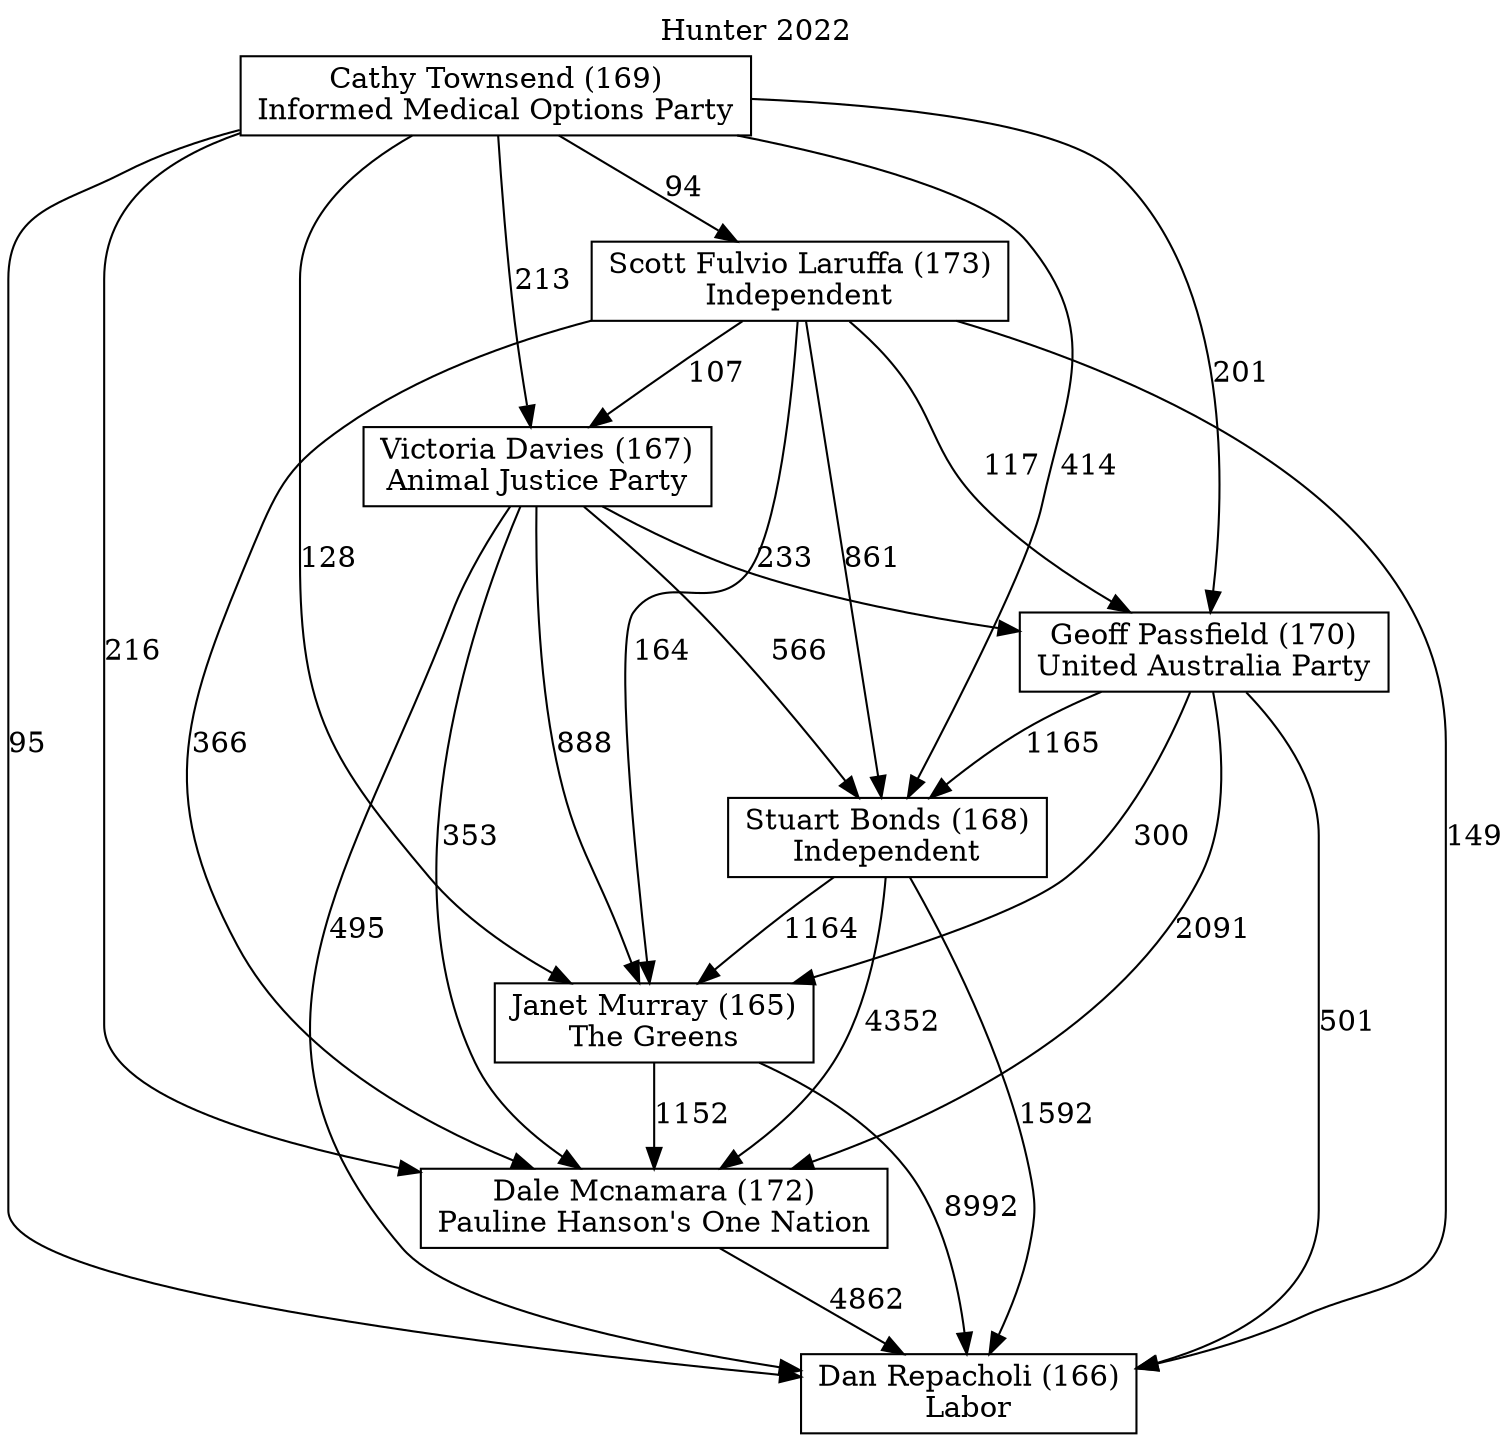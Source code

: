 // House preference flow
digraph "Dan Repacholi (166)_Hunter_2022" {
	graph [label="Hunter 2022" labelloc=t mclimit=10]
	node [shape=box]
	"Stuart Bonds (168)" [label="Stuart Bonds (168)
Independent"]
	"Janet Murray (165)" [label="Janet Murray (165)
The Greens"]
	"Geoff Passfield (170)" [label="Geoff Passfield (170)
United Australia Party"]
	"Cathy Townsend (169)" [label="Cathy Townsend (169)
Informed Medical Options Party"]
	"Dan Repacholi (166)" [label="Dan Repacholi (166)
Labor"]
	"Victoria Davies (167)" [label="Victoria Davies (167)
Animal Justice Party"]
	"Scott Fulvio Laruffa (173)" [label="Scott Fulvio Laruffa (173)
Independent"]
	"Dale Mcnamara (172)" [label="Dale Mcnamara (172)
Pauline Hanson's One Nation"]
	"Scott Fulvio Laruffa (173)" -> "Dan Repacholi (166)" [label=149]
	"Scott Fulvio Laruffa (173)" -> "Geoff Passfield (170)" [label=117]
	"Cathy Townsend (169)" -> "Geoff Passfield (170)" [label=201]
	"Scott Fulvio Laruffa (173)" -> "Janet Murray (165)" [label=164]
	"Scott Fulvio Laruffa (173)" -> "Stuart Bonds (168)" [label=861]
	"Scott Fulvio Laruffa (173)" -> "Victoria Davies (167)" [label=107]
	"Dale Mcnamara (172)" -> "Dan Repacholi (166)" [label=4862]
	"Stuart Bonds (168)" -> "Dale Mcnamara (172)" [label=4352]
	"Cathy Townsend (169)" -> "Dale Mcnamara (172)" [label=216]
	"Victoria Davies (167)" -> "Dan Repacholi (166)" [label=495]
	"Geoff Passfield (170)" -> "Janet Murray (165)" [label=300]
	"Victoria Davies (167)" -> "Janet Murray (165)" [label=888]
	"Scott Fulvio Laruffa (173)" -> "Dale Mcnamara (172)" [label=366]
	"Stuart Bonds (168)" -> "Dan Repacholi (166)" [label=1592]
	"Stuart Bonds (168)" -> "Janet Murray (165)" [label=1164]
	"Geoff Passfield (170)" -> "Dan Repacholi (166)" [label=501]
	"Cathy Townsend (169)" -> "Janet Murray (165)" [label=128]
	"Geoff Passfield (170)" -> "Dale Mcnamara (172)" [label=2091]
	"Victoria Davies (167)" -> "Dale Mcnamara (172)" [label=353]
	"Janet Murray (165)" -> "Dan Repacholi (166)" [label=8992]
	"Victoria Davies (167)" -> "Geoff Passfield (170)" [label=233]
	"Geoff Passfield (170)" -> "Stuart Bonds (168)" [label=1165]
	"Cathy Townsend (169)" -> "Dan Repacholi (166)" [label=95]
	"Cathy Townsend (169)" -> "Scott Fulvio Laruffa (173)" [label=94]
	"Victoria Davies (167)" -> "Stuart Bonds (168)" [label=566]
	"Janet Murray (165)" -> "Dale Mcnamara (172)" [label=1152]
	"Cathy Townsend (169)" -> "Stuart Bonds (168)" [label=414]
	"Cathy Townsend (169)" -> "Victoria Davies (167)" [label=213]
}
